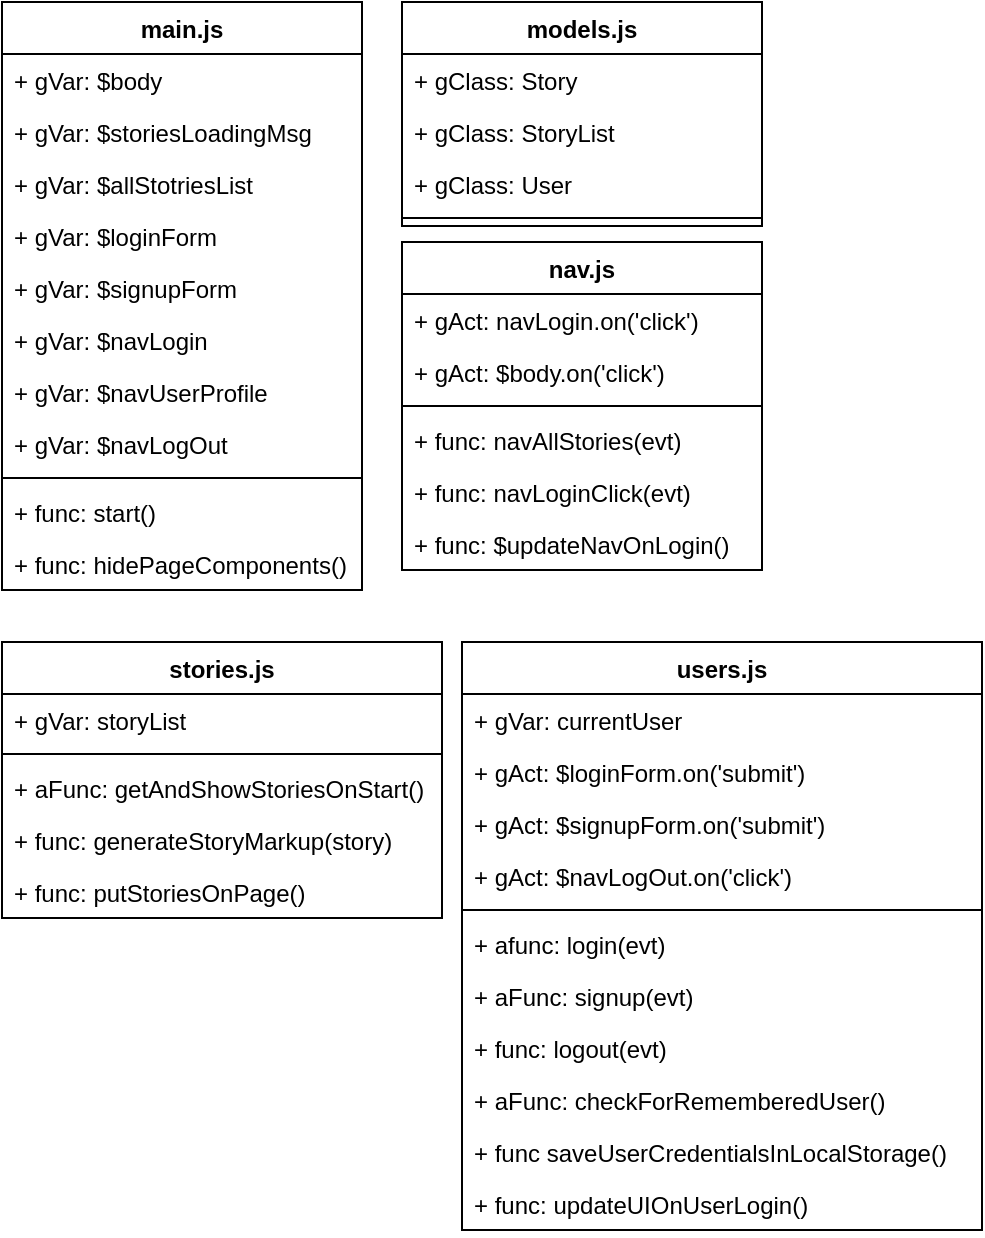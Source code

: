 <mxfile version="15.9.5" type="github">
  <diagram id="Xm3EnJRbz3ETds7vvke5" name="Page-1">
    <mxGraphModel dx="503" dy="501" grid="1" gridSize="10" guides="1" tooltips="1" connect="1" arrows="1" fold="1" page="1" pageScale="1" pageWidth="1200" pageHeight="1600" math="0" shadow="0">
      <root>
        <mxCell id="0" />
        <mxCell id="1" parent="0" />
        <mxCell id="URcFTv57DjGRoGY8mUpm-13" value="main.js" style="swimlane;fontStyle=1;align=center;verticalAlign=top;childLayout=stackLayout;horizontal=1;startSize=26;horizontalStack=0;resizeParent=1;resizeParentMax=0;resizeLast=0;collapsible=1;marginBottom=0;" vertex="1" parent="1">
          <mxGeometry x="30" y="50" width="180" height="294" as="geometry" />
        </mxCell>
        <mxCell id="URcFTv57DjGRoGY8mUpm-18" value="+ gVar: $body" style="text;strokeColor=none;fillColor=none;align=left;verticalAlign=top;spacingLeft=4;spacingRight=4;overflow=hidden;rotatable=0;points=[[0,0.5],[1,0.5]];portConstraint=eastwest;" vertex="1" parent="URcFTv57DjGRoGY8mUpm-13">
          <mxGeometry y="26" width="180" height="26" as="geometry" />
        </mxCell>
        <mxCell id="URcFTv57DjGRoGY8mUpm-14" value="+ gVar: $storiesLoadingMsg" style="text;strokeColor=none;fillColor=none;align=left;verticalAlign=top;spacingLeft=4;spacingRight=4;overflow=hidden;rotatable=0;points=[[0,0.5],[1,0.5]];portConstraint=eastwest;" vertex="1" parent="URcFTv57DjGRoGY8mUpm-13">
          <mxGeometry y="52" width="180" height="26" as="geometry" />
        </mxCell>
        <mxCell id="URcFTv57DjGRoGY8mUpm-43" value="+ gVar: $allStotriesList" style="text;strokeColor=none;fillColor=none;align=left;verticalAlign=top;spacingLeft=4;spacingRight=4;overflow=hidden;rotatable=0;points=[[0,0.5],[1,0.5]];portConstraint=eastwest;" vertex="1" parent="URcFTv57DjGRoGY8mUpm-13">
          <mxGeometry y="78" width="180" height="26" as="geometry" />
        </mxCell>
        <mxCell id="URcFTv57DjGRoGY8mUpm-45" value="+ gVar: $loginForm" style="text;strokeColor=none;fillColor=none;align=left;verticalAlign=top;spacingLeft=4;spacingRight=4;overflow=hidden;rotatable=0;points=[[0,0.5],[1,0.5]];portConstraint=eastwest;" vertex="1" parent="URcFTv57DjGRoGY8mUpm-13">
          <mxGeometry y="104" width="180" height="26" as="geometry" />
        </mxCell>
        <mxCell id="URcFTv57DjGRoGY8mUpm-44" value="+ gVar: $signupForm" style="text;strokeColor=none;fillColor=none;align=left;verticalAlign=top;spacingLeft=4;spacingRight=4;overflow=hidden;rotatable=0;points=[[0,0.5],[1,0.5]];portConstraint=eastwest;" vertex="1" parent="URcFTv57DjGRoGY8mUpm-13">
          <mxGeometry y="130" width="180" height="26" as="geometry" />
        </mxCell>
        <mxCell id="URcFTv57DjGRoGY8mUpm-47" value="+ gVar: $navLogin" style="text;strokeColor=none;fillColor=none;align=left;verticalAlign=top;spacingLeft=4;spacingRight=4;overflow=hidden;rotatable=0;points=[[0,0.5],[1,0.5]];portConstraint=eastwest;" vertex="1" parent="URcFTv57DjGRoGY8mUpm-13">
          <mxGeometry y="156" width="180" height="26" as="geometry" />
        </mxCell>
        <mxCell id="URcFTv57DjGRoGY8mUpm-48" value="+ gVar: $navUserProfile" style="text;strokeColor=none;fillColor=none;align=left;verticalAlign=top;spacingLeft=4;spacingRight=4;overflow=hidden;rotatable=0;points=[[0,0.5],[1,0.5]];portConstraint=eastwest;" vertex="1" parent="URcFTv57DjGRoGY8mUpm-13">
          <mxGeometry y="182" width="180" height="26" as="geometry" />
        </mxCell>
        <mxCell id="URcFTv57DjGRoGY8mUpm-49" value="+ gVar: $navLogOut" style="text;strokeColor=none;fillColor=none;align=left;verticalAlign=top;spacingLeft=4;spacingRight=4;overflow=hidden;rotatable=0;points=[[0,0.5],[1,0.5]];portConstraint=eastwest;" vertex="1" parent="URcFTv57DjGRoGY8mUpm-13">
          <mxGeometry y="208" width="180" height="26" as="geometry" />
        </mxCell>
        <mxCell id="URcFTv57DjGRoGY8mUpm-15" value="" style="line;strokeWidth=1;fillColor=none;align=left;verticalAlign=middle;spacingTop=-1;spacingLeft=3;spacingRight=3;rotatable=0;labelPosition=right;points=[];portConstraint=eastwest;" vertex="1" parent="URcFTv57DjGRoGY8mUpm-13">
          <mxGeometry y="234" width="180" height="8" as="geometry" />
        </mxCell>
        <mxCell id="URcFTv57DjGRoGY8mUpm-17" value="+ func: start()" style="text;strokeColor=none;fillColor=none;align=left;verticalAlign=top;spacingLeft=4;spacingRight=4;overflow=hidden;rotatable=0;points=[[0,0.5],[1,0.5]];portConstraint=eastwest;" vertex="1" parent="URcFTv57DjGRoGY8mUpm-13">
          <mxGeometry y="242" width="180" height="26" as="geometry" />
        </mxCell>
        <mxCell id="URcFTv57DjGRoGY8mUpm-16" value="+ func: hidePageComponents()" style="text;strokeColor=none;fillColor=none;align=left;verticalAlign=top;spacingLeft=4;spacingRight=4;overflow=hidden;rotatable=0;points=[[0,0.5],[1,0.5]];portConstraint=eastwest;" vertex="1" parent="URcFTv57DjGRoGY8mUpm-13">
          <mxGeometry y="268" width="180" height="26" as="geometry" />
        </mxCell>
        <mxCell id="URcFTv57DjGRoGY8mUpm-62" value="models.js" style="swimlane;fontStyle=1;align=center;verticalAlign=top;childLayout=stackLayout;horizontal=1;startSize=26;horizontalStack=0;resizeParent=1;resizeParentMax=0;resizeLast=0;collapsible=1;marginBottom=0;" vertex="1" parent="1">
          <mxGeometry x="230" y="50" width="180" height="112" as="geometry" />
        </mxCell>
        <mxCell id="URcFTv57DjGRoGY8mUpm-63" value="+ gClass: Story" style="text;strokeColor=none;fillColor=none;align=left;verticalAlign=top;spacingLeft=4;spacingRight=4;overflow=hidden;rotatable=0;points=[[0,0.5],[1,0.5]];portConstraint=eastwest;" vertex="1" parent="URcFTv57DjGRoGY8mUpm-62">
          <mxGeometry y="26" width="180" height="26" as="geometry" />
        </mxCell>
        <mxCell id="URcFTv57DjGRoGY8mUpm-64" value="+ gClass: StoryList" style="text;strokeColor=none;fillColor=none;align=left;verticalAlign=top;spacingLeft=4;spacingRight=4;overflow=hidden;rotatable=0;points=[[0,0.5],[1,0.5]];portConstraint=eastwest;" vertex="1" parent="URcFTv57DjGRoGY8mUpm-62">
          <mxGeometry y="52" width="180" height="26" as="geometry" />
        </mxCell>
        <mxCell id="URcFTv57DjGRoGY8mUpm-65" value="+ gClass: User" style="text;strokeColor=none;fillColor=none;align=left;verticalAlign=top;spacingLeft=4;spacingRight=4;overflow=hidden;rotatable=0;points=[[0,0.5],[1,0.5]];portConstraint=eastwest;" vertex="1" parent="URcFTv57DjGRoGY8mUpm-62">
          <mxGeometry y="78" width="180" height="26" as="geometry" />
        </mxCell>
        <mxCell id="URcFTv57DjGRoGY8mUpm-71" value="" style="line;strokeWidth=1;fillColor=none;align=left;verticalAlign=middle;spacingTop=-1;spacingLeft=3;spacingRight=3;rotatable=0;labelPosition=right;points=[];portConstraint=eastwest;" vertex="1" parent="URcFTv57DjGRoGY8mUpm-62">
          <mxGeometry y="104" width="180" height="8" as="geometry" />
        </mxCell>
        <mxCell id="URcFTv57DjGRoGY8mUpm-74" value="nav.js" style="swimlane;fontStyle=1;align=center;verticalAlign=top;childLayout=stackLayout;horizontal=1;startSize=26;horizontalStack=0;resizeParent=1;resizeParentMax=0;resizeLast=0;collapsible=1;marginBottom=0;" vertex="1" parent="1">
          <mxGeometry x="230" y="170" width="180" height="164" as="geometry" />
        </mxCell>
        <mxCell id="URcFTv57DjGRoGY8mUpm-75" value="+ gAct: navLogin.on(&#39;click&#39;)" style="text;strokeColor=none;fillColor=none;align=left;verticalAlign=top;spacingLeft=4;spacingRight=4;overflow=hidden;rotatable=0;points=[[0,0.5],[1,0.5]];portConstraint=eastwest;" vertex="1" parent="URcFTv57DjGRoGY8mUpm-74">
          <mxGeometry y="26" width="180" height="26" as="geometry" />
        </mxCell>
        <mxCell id="URcFTv57DjGRoGY8mUpm-86" value="+ gAct: $body.on(&#39;click&#39;)" style="text;strokeColor=none;fillColor=none;align=left;verticalAlign=top;spacingLeft=4;spacingRight=4;overflow=hidden;rotatable=0;points=[[0,0.5],[1,0.5]];portConstraint=eastwest;" vertex="1" parent="URcFTv57DjGRoGY8mUpm-74">
          <mxGeometry y="52" width="180" height="26" as="geometry" />
        </mxCell>
        <mxCell id="URcFTv57DjGRoGY8mUpm-83" value="" style="line;strokeWidth=1;fillColor=none;align=left;verticalAlign=middle;spacingTop=-1;spacingLeft=3;spacingRight=3;rotatable=0;labelPosition=right;points=[];portConstraint=eastwest;" vertex="1" parent="URcFTv57DjGRoGY8mUpm-74">
          <mxGeometry y="78" width="180" height="8" as="geometry" />
        </mxCell>
        <mxCell id="URcFTv57DjGRoGY8mUpm-84" value="+ func: navAllStories(evt)" style="text;strokeColor=none;fillColor=none;align=left;verticalAlign=top;spacingLeft=4;spacingRight=4;overflow=hidden;rotatable=0;points=[[0,0.5],[1,0.5]];portConstraint=eastwest;" vertex="1" parent="URcFTv57DjGRoGY8mUpm-74">
          <mxGeometry y="86" width="180" height="26" as="geometry" />
        </mxCell>
        <mxCell id="URcFTv57DjGRoGY8mUpm-85" value="+ func: navLoginClick(evt)" style="text;strokeColor=none;fillColor=none;align=left;verticalAlign=top;spacingLeft=4;spacingRight=4;overflow=hidden;rotatable=0;points=[[0,0.5],[1,0.5]];portConstraint=eastwest;" vertex="1" parent="URcFTv57DjGRoGY8mUpm-74">
          <mxGeometry y="112" width="180" height="26" as="geometry" />
        </mxCell>
        <mxCell id="URcFTv57DjGRoGY8mUpm-82" value="+ func: $updateNavOnLogin()" style="text;strokeColor=none;fillColor=none;align=left;verticalAlign=top;spacingLeft=4;spacingRight=4;overflow=hidden;rotatable=0;points=[[0,0.5],[1,0.5]];portConstraint=eastwest;" vertex="1" parent="URcFTv57DjGRoGY8mUpm-74">
          <mxGeometry y="138" width="180" height="26" as="geometry" />
        </mxCell>
        <mxCell id="URcFTv57DjGRoGY8mUpm-87" value="stories.js" style="swimlane;fontStyle=1;align=center;verticalAlign=top;childLayout=stackLayout;horizontal=1;startSize=26;horizontalStack=0;resizeParent=1;resizeParentMax=0;resizeLast=0;collapsible=1;marginBottom=0;" vertex="1" parent="1">
          <mxGeometry x="30" y="370" width="220" height="138" as="geometry" />
        </mxCell>
        <mxCell id="URcFTv57DjGRoGY8mUpm-88" value="+ gVar: storyList" style="text;strokeColor=none;fillColor=none;align=left;verticalAlign=top;spacingLeft=4;spacingRight=4;overflow=hidden;rotatable=0;points=[[0,0.5],[1,0.5]];portConstraint=eastwest;" vertex="1" parent="URcFTv57DjGRoGY8mUpm-87">
          <mxGeometry y="26" width="220" height="26" as="geometry" />
        </mxCell>
        <mxCell id="URcFTv57DjGRoGY8mUpm-96" value="" style="line;strokeWidth=1;fillColor=none;align=left;verticalAlign=middle;spacingTop=-1;spacingLeft=3;spacingRight=3;rotatable=0;labelPosition=right;points=[];portConstraint=eastwest;" vertex="1" parent="URcFTv57DjGRoGY8mUpm-87">
          <mxGeometry y="52" width="220" height="8" as="geometry" />
        </mxCell>
        <mxCell id="URcFTv57DjGRoGY8mUpm-97" value="+ aFunc: getAndShowStoriesOnStart()" style="text;strokeColor=none;fillColor=none;align=left;verticalAlign=top;spacingLeft=4;spacingRight=4;overflow=hidden;rotatable=0;points=[[0,0.5],[1,0.5]];portConstraint=eastwest;" vertex="1" parent="URcFTv57DjGRoGY8mUpm-87">
          <mxGeometry y="60" width="220" height="26" as="geometry" />
        </mxCell>
        <mxCell id="URcFTv57DjGRoGY8mUpm-98" value="+ func: generateStoryMarkup(story)" style="text;strokeColor=none;fillColor=none;align=left;verticalAlign=top;spacingLeft=4;spacingRight=4;overflow=hidden;rotatable=0;points=[[0,0.5],[1,0.5]];portConstraint=eastwest;" vertex="1" parent="URcFTv57DjGRoGY8mUpm-87">
          <mxGeometry y="86" width="220" height="26" as="geometry" />
        </mxCell>
        <mxCell id="URcFTv57DjGRoGY8mUpm-95" value="+ func: putStoriesOnPage()" style="text;strokeColor=none;fillColor=none;align=left;verticalAlign=top;spacingLeft=4;spacingRight=4;overflow=hidden;rotatable=0;points=[[0,0.5],[1,0.5]];portConstraint=eastwest;" vertex="1" parent="URcFTv57DjGRoGY8mUpm-87">
          <mxGeometry y="112" width="220" height="26" as="geometry" />
        </mxCell>
        <mxCell id="URcFTv57DjGRoGY8mUpm-99" value="users.js" style="swimlane;fontStyle=1;align=center;verticalAlign=top;childLayout=stackLayout;horizontal=1;startSize=26;horizontalStack=0;resizeParent=1;resizeParentMax=0;resizeLast=0;collapsible=1;marginBottom=0;" vertex="1" parent="1">
          <mxGeometry x="260" y="370" width="260" height="294" as="geometry" />
        </mxCell>
        <mxCell id="URcFTv57DjGRoGY8mUpm-100" value="+ gVar: currentUser" style="text;strokeColor=none;fillColor=none;align=left;verticalAlign=top;spacingLeft=4;spacingRight=4;overflow=hidden;rotatable=0;points=[[0,0.5],[1,0.5]];portConstraint=eastwest;" vertex="1" parent="URcFTv57DjGRoGY8mUpm-99">
          <mxGeometry y="26" width="260" height="26" as="geometry" />
        </mxCell>
        <mxCell id="URcFTv57DjGRoGY8mUpm-101" value="+ gAct: $loginForm.on(&#39;submit&#39;)" style="text;strokeColor=none;fillColor=none;align=left;verticalAlign=top;spacingLeft=4;spacingRight=4;overflow=hidden;rotatable=0;points=[[0,0.5],[1,0.5]];portConstraint=eastwest;" vertex="1" parent="URcFTv57DjGRoGY8mUpm-99">
          <mxGeometry y="52" width="260" height="26" as="geometry" />
        </mxCell>
        <mxCell id="URcFTv57DjGRoGY8mUpm-102" value="+ gAct: $signupForm.on(&#39;submit&#39;)" style="text;strokeColor=none;fillColor=none;align=left;verticalAlign=top;spacingLeft=4;spacingRight=4;overflow=hidden;rotatable=0;points=[[0,0.5],[1,0.5]];portConstraint=eastwest;" vertex="1" parent="URcFTv57DjGRoGY8mUpm-99">
          <mxGeometry y="78" width="260" height="26" as="geometry" />
        </mxCell>
        <mxCell id="URcFTv57DjGRoGY8mUpm-103" value="+ gAct: $navLogOut.on(&#39;click&#39;)" style="text;strokeColor=none;fillColor=none;align=left;verticalAlign=top;spacingLeft=4;spacingRight=4;overflow=hidden;rotatable=0;points=[[0,0.5],[1,0.5]];portConstraint=eastwest;" vertex="1" parent="URcFTv57DjGRoGY8mUpm-99">
          <mxGeometry y="104" width="260" height="26" as="geometry" />
        </mxCell>
        <mxCell id="URcFTv57DjGRoGY8mUpm-108" value="" style="line;strokeWidth=1;fillColor=none;align=left;verticalAlign=middle;spacingTop=-1;spacingLeft=3;spacingRight=3;rotatable=0;labelPosition=right;points=[];portConstraint=eastwest;" vertex="1" parent="URcFTv57DjGRoGY8mUpm-99">
          <mxGeometry y="130" width="260" height="8" as="geometry" />
        </mxCell>
        <mxCell id="URcFTv57DjGRoGY8mUpm-109" value="+ afunc: login(evt)" style="text;strokeColor=none;fillColor=none;align=left;verticalAlign=top;spacingLeft=4;spacingRight=4;overflow=hidden;rotatable=0;points=[[0,0.5],[1,0.5]];portConstraint=eastwest;" vertex="1" parent="URcFTv57DjGRoGY8mUpm-99">
          <mxGeometry y="138" width="260" height="26" as="geometry" />
        </mxCell>
        <mxCell id="URcFTv57DjGRoGY8mUpm-105" value="+ aFunc: signup(evt)" style="text;strokeColor=none;fillColor=none;align=left;verticalAlign=top;spacingLeft=4;spacingRight=4;overflow=hidden;rotatable=0;points=[[0,0.5],[1,0.5]];portConstraint=eastwest;" vertex="1" parent="URcFTv57DjGRoGY8mUpm-99">
          <mxGeometry y="164" width="260" height="26" as="geometry" />
        </mxCell>
        <mxCell id="URcFTv57DjGRoGY8mUpm-107" value="+ func: logout(evt)" style="text;strokeColor=none;fillColor=none;align=left;verticalAlign=top;spacingLeft=4;spacingRight=4;overflow=hidden;rotatable=0;points=[[0,0.5],[1,0.5]];portConstraint=eastwest;" vertex="1" parent="URcFTv57DjGRoGY8mUpm-99">
          <mxGeometry y="190" width="260" height="26" as="geometry" />
        </mxCell>
        <mxCell id="URcFTv57DjGRoGY8mUpm-106" value="+ aFunc: checkForRememberedUser()" style="text;strokeColor=none;fillColor=none;align=left;verticalAlign=top;spacingLeft=4;spacingRight=4;overflow=hidden;rotatable=0;points=[[0,0.5],[1,0.5]];portConstraint=eastwest;" vertex="1" parent="URcFTv57DjGRoGY8mUpm-99">
          <mxGeometry y="216" width="260" height="26" as="geometry" />
        </mxCell>
        <mxCell id="URcFTv57DjGRoGY8mUpm-110" value="+ func saveUserCredentialsInLocalStorage()" style="text;strokeColor=none;fillColor=none;align=left;verticalAlign=top;spacingLeft=4;spacingRight=4;overflow=hidden;rotatable=0;points=[[0,0.5],[1,0.5]];portConstraint=eastwest;" vertex="1" parent="URcFTv57DjGRoGY8mUpm-99">
          <mxGeometry y="242" width="260" height="26" as="geometry" />
        </mxCell>
        <mxCell id="URcFTv57DjGRoGY8mUpm-111" value="+ func: updateUIOnUserLogin()" style="text;strokeColor=none;fillColor=none;align=left;verticalAlign=top;spacingLeft=4;spacingRight=4;overflow=hidden;rotatable=0;points=[[0,0.5],[1,0.5]];portConstraint=eastwest;" vertex="1" parent="URcFTv57DjGRoGY8mUpm-99">
          <mxGeometry y="268" width="260" height="26" as="geometry" />
        </mxCell>
      </root>
    </mxGraphModel>
  </diagram>
</mxfile>
